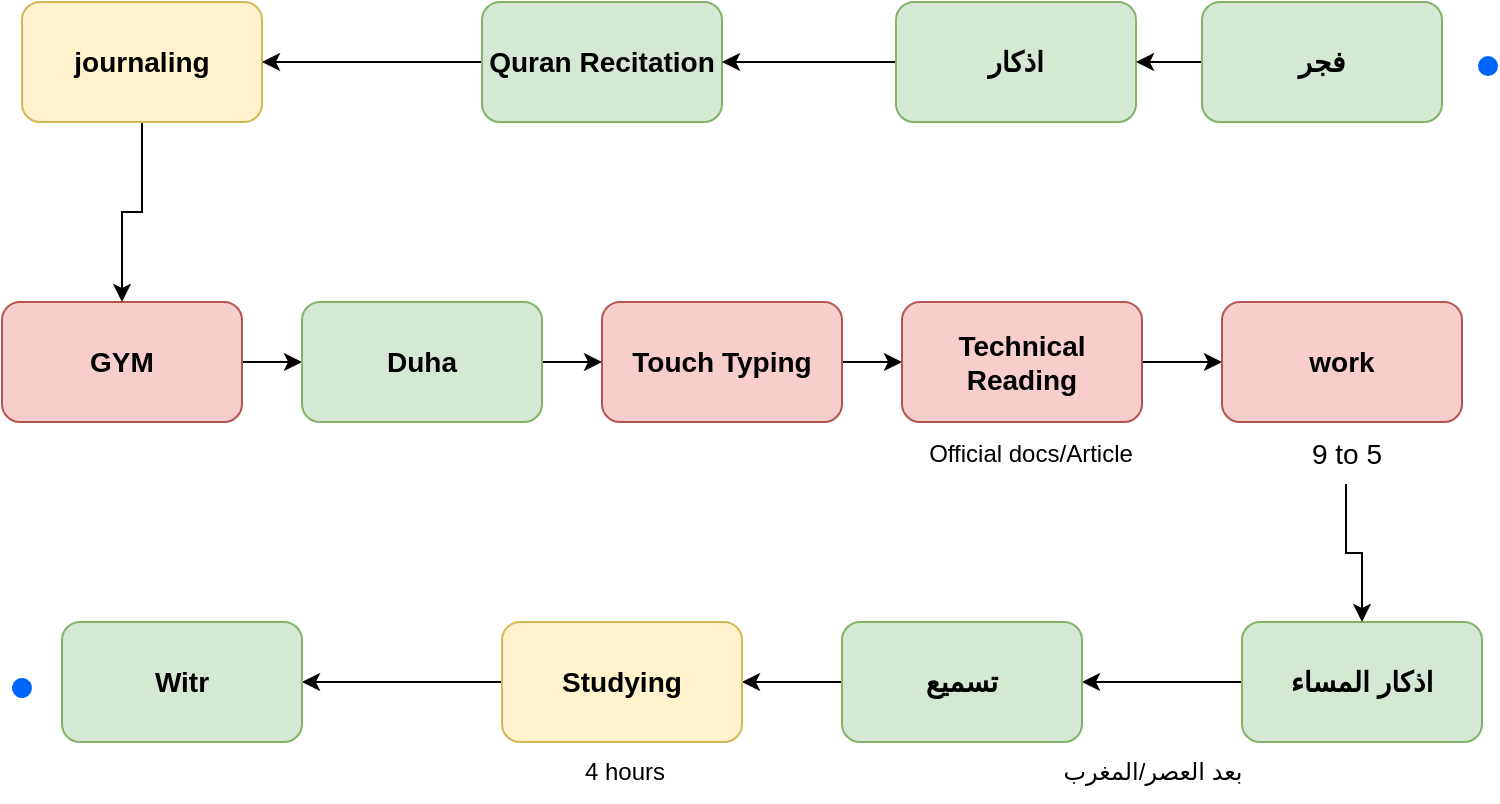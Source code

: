 <mxfile version="22.1.5" type="github">
  <diagram name="Page-1" id="dbRLmHsHgckAquCMLA6Q">
    <mxGraphModel dx="1050" dy="579" grid="1" gridSize="10" guides="1" tooltips="1" connect="1" arrows="1" fold="1" page="1" pageScale="1" pageWidth="850" pageHeight="1100" math="0" shadow="0">
      <root>
        <mxCell id="0" />
        <mxCell id="1" parent="0" />
        <mxCell id="dgCXN85Xijgc_tRNgo0q-46" value="" style="edgeStyle=orthogonalEdgeStyle;rounded=0;orthogonalLoop=1;jettySize=auto;html=1;" edge="1" parent="1" source="dgCXN85Xijgc_tRNgo0q-1" target="dgCXN85Xijgc_tRNgo0q-2">
          <mxGeometry relative="1" as="geometry" />
        </mxCell>
        <mxCell id="dgCXN85Xijgc_tRNgo0q-1" value="اذكار المساء" style="rounded=1;whiteSpace=wrap;html=1;fontSize=14;fontStyle=1;fillColor=#d5e8d4;strokeColor=#82b366;" vertex="1" parent="1">
          <mxGeometry x="650" y="600" width="120" height="60" as="geometry" />
        </mxCell>
        <mxCell id="dgCXN85Xijgc_tRNgo0q-47" value="" style="edgeStyle=orthogonalEdgeStyle;rounded=0;orthogonalLoop=1;jettySize=auto;html=1;" edge="1" parent="1" source="dgCXN85Xijgc_tRNgo0q-2" target="dgCXN85Xijgc_tRNgo0q-3">
          <mxGeometry relative="1" as="geometry" />
        </mxCell>
        <mxCell id="dgCXN85Xijgc_tRNgo0q-2" value="تسميع" style="rounded=1;whiteSpace=wrap;html=1;fontSize=14;fontStyle=1;fillColor=#d5e8d4;strokeColor=#82b366;" vertex="1" parent="1">
          <mxGeometry x="450" y="600" width="120" height="60" as="geometry" />
        </mxCell>
        <mxCell id="dgCXN85Xijgc_tRNgo0q-48" value="" style="edgeStyle=orthogonalEdgeStyle;rounded=0;orthogonalLoop=1;jettySize=auto;html=1;" edge="1" parent="1" source="dgCXN85Xijgc_tRNgo0q-3" target="dgCXN85Xijgc_tRNgo0q-4">
          <mxGeometry relative="1" as="geometry" />
        </mxCell>
        <mxCell id="dgCXN85Xijgc_tRNgo0q-3" value="Studying" style="rounded=1;whiteSpace=wrap;html=1;fontSize=14;fontStyle=1;fillColor=#fff2cc;strokeColor=#d6b656;" vertex="1" parent="1">
          <mxGeometry x="280" y="600" width="120" height="60" as="geometry" />
        </mxCell>
        <mxCell id="dgCXN85Xijgc_tRNgo0q-4" value="Witr" style="rounded=1;whiteSpace=wrap;html=1;fontSize=14;fontStyle=1;fillColor=#d5e8d4;strokeColor=#82b366;" vertex="1" parent="1">
          <mxGeometry x="60" y="600" width="120" height="60" as="geometry" />
        </mxCell>
        <mxCell id="dgCXN85Xijgc_tRNgo0q-41" value="" style="edgeStyle=orthogonalEdgeStyle;rounded=0;orthogonalLoop=1;jettySize=auto;html=1;" edge="1" parent="1" source="dgCXN85Xijgc_tRNgo0q-5" target="dgCXN85Xijgc_tRNgo0q-35">
          <mxGeometry relative="1" as="geometry" />
        </mxCell>
        <mxCell id="dgCXN85Xijgc_tRNgo0q-5" value="GYM" style="rounded=1;whiteSpace=wrap;html=1;fontSize=14;fontStyle=1;fillColor=#f8cecc;strokeColor=#b85450;" vertex="1" parent="1">
          <mxGeometry x="30" y="440" width="120" height="60" as="geometry" />
        </mxCell>
        <mxCell id="dgCXN85Xijgc_tRNgo0q-43" style="edgeStyle=orthogonalEdgeStyle;rounded=0;orthogonalLoop=1;jettySize=auto;html=1;exitX=1;exitY=0.5;exitDx=0;exitDy=0;entryX=0;entryY=0.5;entryDx=0;entryDy=0;" edge="1" parent="1" source="dgCXN85Xijgc_tRNgo0q-7" target="dgCXN85Xijgc_tRNgo0q-8">
          <mxGeometry relative="1" as="geometry" />
        </mxCell>
        <mxCell id="dgCXN85Xijgc_tRNgo0q-7" value="Touch Typing" style="rounded=1;whiteSpace=wrap;html=1;fontSize=14;fontStyle=1;fillColor=#f8cecc;strokeColor=#b85450;" vertex="1" parent="1">
          <mxGeometry x="330" y="440" width="120" height="60" as="geometry" />
        </mxCell>
        <mxCell id="dgCXN85Xijgc_tRNgo0q-44" style="edgeStyle=orthogonalEdgeStyle;rounded=0;orthogonalLoop=1;jettySize=auto;html=1;exitX=1;exitY=0.5;exitDx=0;exitDy=0;entryX=0;entryY=0.5;entryDx=0;entryDy=0;" edge="1" parent="1" source="dgCXN85Xijgc_tRNgo0q-8" target="dgCXN85Xijgc_tRNgo0q-9">
          <mxGeometry relative="1" as="geometry" />
        </mxCell>
        <mxCell id="dgCXN85Xijgc_tRNgo0q-8" value="Technical Reading" style="rounded=1;whiteSpace=wrap;html=1;fontSize=14;fontStyle=1;fillColor=#f8cecc;strokeColor=#b85450;" vertex="1" parent="1">
          <mxGeometry x="480" y="440" width="120" height="60" as="geometry" />
        </mxCell>
        <mxCell id="dgCXN85Xijgc_tRNgo0q-9" value="work" style="rounded=1;whiteSpace=wrap;html=1;fontSize=14;fontStyle=1;fillColor=#f8cecc;strokeColor=#b85450;" vertex="1" parent="1">
          <mxGeometry x="640" y="440" width="120" height="60" as="geometry" />
        </mxCell>
        <mxCell id="dgCXN85Xijgc_tRNgo0q-40" style="edgeStyle=orthogonalEdgeStyle;rounded=0;orthogonalLoop=1;jettySize=auto;html=1;exitX=0.5;exitY=1;exitDx=0;exitDy=0;" edge="1" parent="1" source="dgCXN85Xijgc_tRNgo0q-10" target="dgCXN85Xijgc_tRNgo0q-5">
          <mxGeometry relative="1" as="geometry" />
        </mxCell>
        <mxCell id="dgCXN85Xijgc_tRNgo0q-10" value="&lt;font style=&quot;font-size: 14px;&quot;&gt;&lt;span style=&quot;font-size: 14px;&quot;&gt;journaling&lt;/span&gt;&lt;/font&gt;" style="rounded=1;whiteSpace=wrap;html=1;fontSize=14;fontStyle=1;fillColor=#fff2cc;strokeColor=#d6b656;" vertex="1" parent="1">
          <mxGeometry x="40" y="290" width="120" height="60" as="geometry" />
        </mxCell>
        <mxCell id="dgCXN85Xijgc_tRNgo0q-18" style="edgeStyle=orthogonalEdgeStyle;rounded=0;orthogonalLoop=1;jettySize=auto;html=1;exitX=0;exitY=0.5;exitDx=0;exitDy=0;entryX=1;entryY=0.5;entryDx=0;entryDy=0;fontSize=14;fontStyle=1;" edge="1" parent="1" source="dgCXN85Xijgc_tRNgo0q-11" target="dgCXN85Xijgc_tRNgo0q-10">
          <mxGeometry relative="1" as="geometry" />
        </mxCell>
        <mxCell id="dgCXN85Xijgc_tRNgo0q-11" value="&lt;font style=&quot;font-size: 14px;&quot;&gt;&lt;span style=&quot;font-size: 14px;&quot;&gt;Quran Recitation&lt;/span&gt;&lt;/font&gt;" style="rounded=1;whiteSpace=wrap;html=1;fontSize=14;fontStyle=1;fillColor=#d5e8d4;strokeColor=#82b366;" vertex="1" parent="1">
          <mxGeometry x="270" y="290" width="120" height="60" as="geometry" />
        </mxCell>
        <mxCell id="dgCXN85Xijgc_tRNgo0q-17" style="edgeStyle=orthogonalEdgeStyle;rounded=0;orthogonalLoop=1;jettySize=auto;html=1;exitX=0;exitY=0.5;exitDx=0;exitDy=0;entryX=1;entryY=0.5;entryDx=0;entryDy=0;fontSize=14;fontStyle=1;" edge="1" parent="1" source="dgCXN85Xijgc_tRNgo0q-12" target="dgCXN85Xijgc_tRNgo0q-11">
          <mxGeometry relative="1" as="geometry" />
        </mxCell>
        <mxCell id="dgCXN85Xijgc_tRNgo0q-12" value="&lt;font style=&quot;font-size: 14px;&quot;&gt;&lt;span style=&quot;font-size: 14px;&quot;&gt;اذكار&lt;/span&gt;&lt;/font&gt;" style="rounded=1;whiteSpace=wrap;html=1;fontSize=14;fontStyle=1;fillColor=#d5e8d4;strokeColor=#82b366;" vertex="1" parent="1">
          <mxGeometry x="477" y="290" width="120" height="60" as="geometry" />
        </mxCell>
        <mxCell id="dgCXN85Xijgc_tRNgo0q-15" style="edgeStyle=orthogonalEdgeStyle;rounded=0;orthogonalLoop=1;jettySize=auto;html=1;exitX=0;exitY=0.5;exitDx=0;exitDy=0;entryX=1;entryY=0.5;entryDx=0;entryDy=0;fontSize=14;fontStyle=1;" edge="1" parent="1" source="dgCXN85Xijgc_tRNgo0q-13" target="dgCXN85Xijgc_tRNgo0q-12">
          <mxGeometry relative="1" as="geometry" />
        </mxCell>
        <mxCell id="dgCXN85Xijgc_tRNgo0q-13" value="&lt;font style=&quot;font-size: 14px;&quot;&gt;&lt;span style=&quot;font-size: 14px;&quot;&gt;فجر&lt;/span&gt;&lt;/font&gt;" style="rounded=1;whiteSpace=wrap;html=1;fontSize=14;fontStyle=1;fillColor=#d5e8d4;strokeColor=#82b366;" vertex="1" parent="1">
          <mxGeometry x="630" y="290" width="120" height="60" as="geometry" />
        </mxCell>
        <mxCell id="dgCXN85Xijgc_tRNgo0q-45" value="" style="edgeStyle=orthogonalEdgeStyle;rounded=0;orthogonalLoop=1;jettySize=auto;html=1;" edge="1" parent="1" source="dgCXN85Xijgc_tRNgo0q-32" target="dgCXN85Xijgc_tRNgo0q-1">
          <mxGeometry relative="1" as="geometry" />
        </mxCell>
        <mxCell id="dgCXN85Xijgc_tRNgo0q-32" value="&lt;font style=&quot;font-size: 14px;&quot;&gt;9 to 5&lt;/font&gt;" style="text;html=1;align=center;verticalAlign=middle;resizable=0;points=[];autosize=1;strokeColor=none;fillColor=none;" vertex="1" parent="1">
          <mxGeometry x="672" y="501" width="60" height="30" as="geometry" />
        </mxCell>
        <mxCell id="dgCXN85Xijgc_tRNgo0q-33" value="4 hours" style="text;html=1;align=center;verticalAlign=middle;resizable=0;points=[];autosize=1;strokeColor=none;fillColor=none;" vertex="1" parent="1">
          <mxGeometry x="311" y="660" width="60" height="30" as="geometry" />
        </mxCell>
        <mxCell id="dgCXN85Xijgc_tRNgo0q-34" value="&lt;div&gt;Official docs/Article&lt;/div&gt;" style="text;html=1;align=center;verticalAlign=middle;resizable=0;points=[];autosize=1;strokeColor=none;fillColor=none;" vertex="1" parent="1">
          <mxGeometry x="479" y="501" width="130" height="30" as="geometry" />
        </mxCell>
        <mxCell id="dgCXN85Xijgc_tRNgo0q-42" value="" style="edgeStyle=orthogonalEdgeStyle;rounded=0;orthogonalLoop=1;jettySize=auto;html=1;" edge="1" parent="1" source="dgCXN85Xijgc_tRNgo0q-35" target="dgCXN85Xijgc_tRNgo0q-7">
          <mxGeometry relative="1" as="geometry" />
        </mxCell>
        <mxCell id="dgCXN85Xijgc_tRNgo0q-35" value="Duha" style="rounded=1;whiteSpace=wrap;html=1;fontSize=14;fontStyle=1;fillColor=#d5e8d4;strokeColor=#82b366;" vertex="1" parent="1">
          <mxGeometry x="180" y="440" width="120" height="60" as="geometry" />
        </mxCell>
        <mxCell id="dgCXN85Xijgc_tRNgo0q-49" value="بعد العصر/المغرب" style="text;html=1;align=center;verticalAlign=middle;resizable=0;points=[];autosize=1;strokeColor=none;fillColor=none;" vertex="1" parent="1">
          <mxGeometry x="550" y="660" width="110" height="30" as="geometry" />
        </mxCell>
        <mxCell id="dgCXN85Xijgc_tRNgo0q-54" value="" style="shape=ellipse;fillColor=#0065FF;strokeColor=none;html=1;sketch=0;" vertex="1" parent="1">
          <mxGeometry x="768" y="317" width="10" height="10" as="geometry" />
        </mxCell>
        <mxCell id="dgCXN85Xijgc_tRNgo0q-55" value="" style="shape=ellipse;fillColor=#0065FF;strokeColor=none;html=1;sketch=0;rotation=30;" vertex="1" parent="1">
          <mxGeometry x="35" y="628" width="10" height="10" as="geometry" />
        </mxCell>
      </root>
    </mxGraphModel>
  </diagram>
</mxfile>
